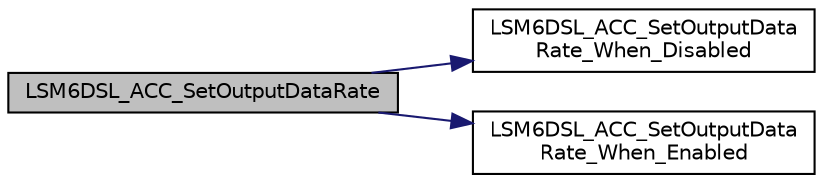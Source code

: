 digraph "LSM6DSL_ACC_SetOutputDataRate"
{
 // LATEX_PDF_SIZE
  edge [fontname="Helvetica",fontsize="10",labelfontname="Helvetica",labelfontsize="10"];
  node [fontname="Helvetica",fontsize="10",shape=record];
  rankdir="LR";
  Node1 [label="LSM6DSL_ACC_SetOutputDataRate",height=0.2,width=0.4,color="black", fillcolor="grey75", style="filled", fontcolor="black",tooltip="Set the LSM6DSL accelerometer sensor output data rate."];
  Node1 -> Node2 [color="midnightblue",fontsize="10",style="solid",fontname="Helvetica"];
  Node2 [label="LSM6DSL_ACC_SetOutputData\lRate_When_Disabled",height=0.2,width=0.4,color="black", fillcolor="white", style="filled",URL="$group___l_s_m6_d_s_l___private___functions.html#ga077cf6daee4a7c67ab98ba8fc989d934",tooltip="Set the LSM6DSL accelerometer sensor output data rate when disabled."];
  Node1 -> Node3 [color="midnightblue",fontsize="10",style="solid",fontname="Helvetica"];
  Node3 [label="LSM6DSL_ACC_SetOutputData\lRate_When_Enabled",height=0.2,width=0.4,color="black", fillcolor="white", style="filled",URL="$group___l_s_m6_d_s_l___private___functions.html#gad3ee6cd8fae2372a739e7ec0d7ae0874",tooltip="Set the LSM6DSL accelerometer sensor output data rate when enabled."];
}
